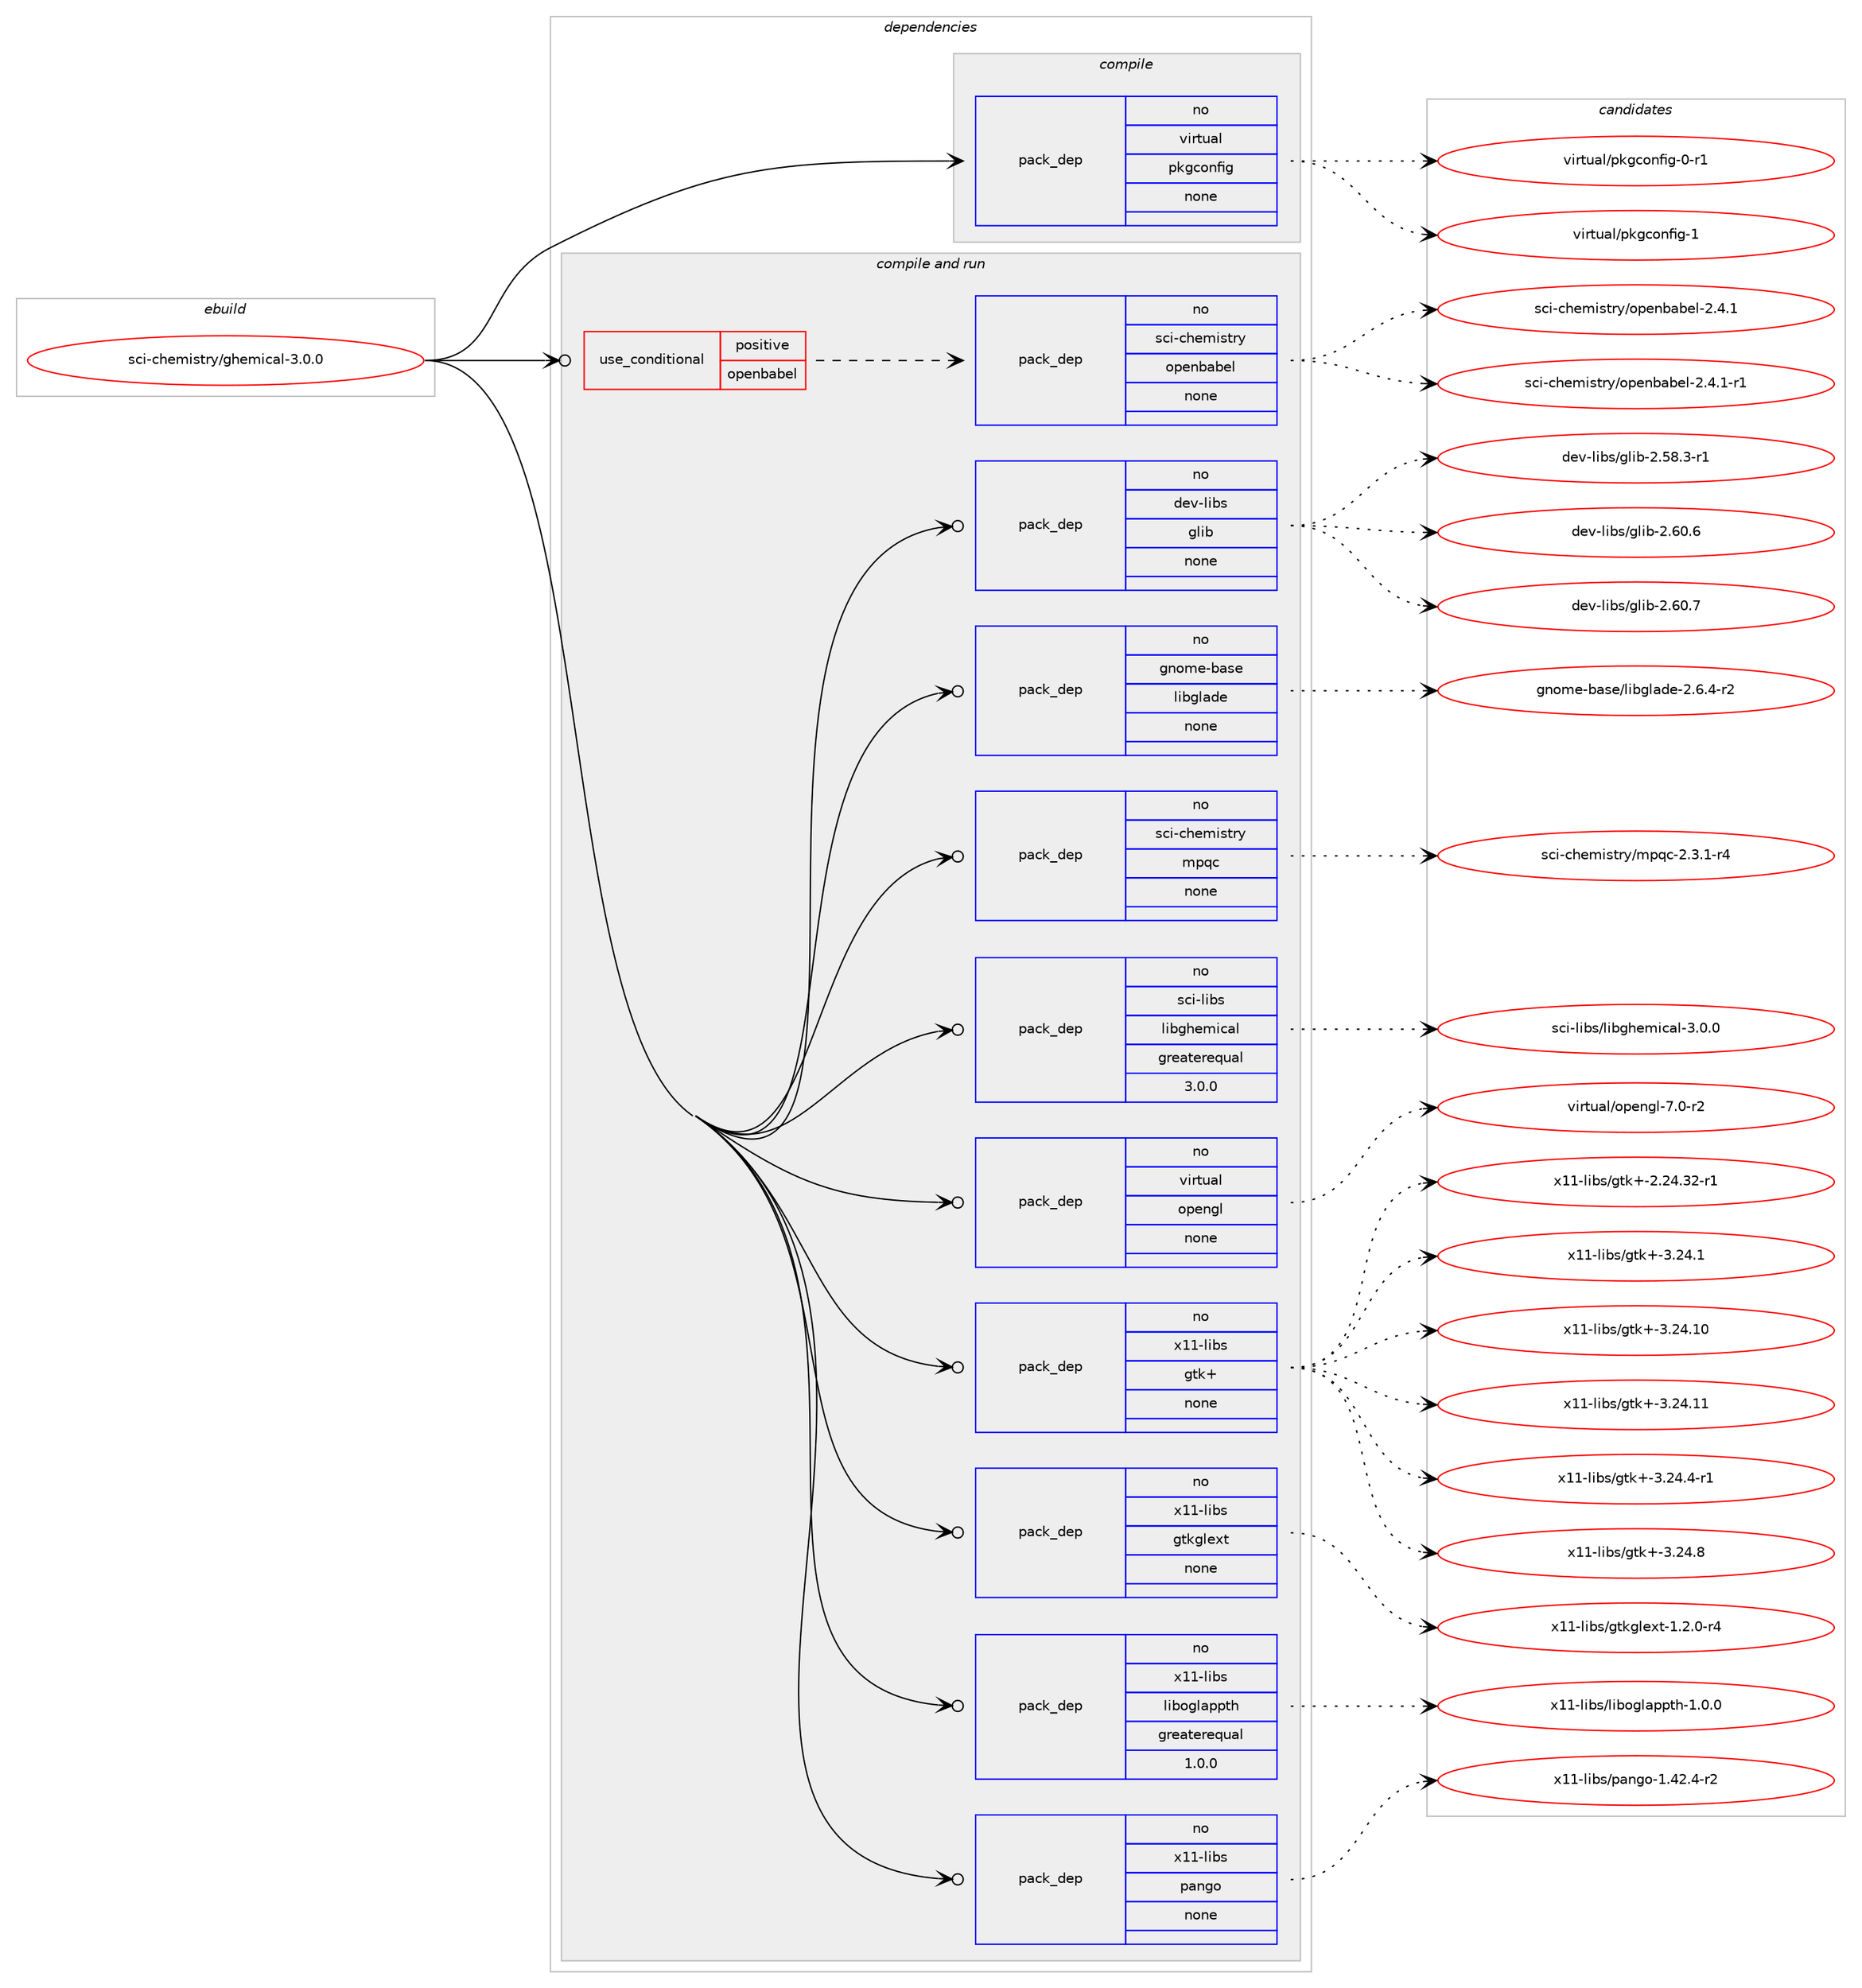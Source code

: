 digraph prolog {

# *************
# Graph options
# *************

newrank=true;
concentrate=true;
compound=true;
graph [rankdir=LR,fontname=Helvetica,fontsize=10,ranksep=1.5];#, ranksep=2.5, nodesep=0.2];
edge  [arrowhead=vee];
node  [fontname=Helvetica,fontsize=10];

# **********
# The ebuild
# **********

subgraph cluster_leftcol {
color=gray;
rank=same;
label=<<i>ebuild</i>>;
id [label="sci-chemistry/ghemical-3.0.0", color=red, width=4, href="../sci-chemistry/ghemical-3.0.0.svg"];
}

# ****************
# The dependencies
# ****************

subgraph cluster_midcol {
color=gray;
label=<<i>dependencies</i>>;
subgraph cluster_compile {
fillcolor="#eeeeee";
style=filled;
label=<<i>compile</i>>;
subgraph pack629515 {
dependency851455 [label=<<TABLE BORDER="0" CELLBORDER="1" CELLSPACING="0" CELLPADDING="4" WIDTH="220"><TR><TD ROWSPAN="6" CELLPADDING="30">pack_dep</TD></TR><TR><TD WIDTH="110">no</TD></TR><TR><TD>virtual</TD></TR><TR><TD>pkgconfig</TD></TR><TR><TD>none</TD></TR><TR><TD></TD></TR></TABLE>>, shape=none, color=blue];
}
id:e -> dependency851455:w [weight=20,style="solid",arrowhead="vee"];
}
subgraph cluster_compileandrun {
fillcolor="#eeeeee";
style=filled;
label=<<i>compile and run</i>>;
subgraph cond206903 {
dependency851456 [label=<<TABLE BORDER="0" CELLBORDER="1" CELLSPACING="0" CELLPADDING="4"><TR><TD ROWSPAN="3" CELLPADDING="10">use_conditional</TD></TR><TR><TD>positive</TD></TR><TR><TD>openbabel</TD></TR></TABLE>>, shape=none, color=red];
subgraph pack629516 {
dependency851457 [label=<<TABLE BORDER="0" CELLBORDER="1" CELLSPACING="0" CELLPADDING="4" WIDTH="220"><TR><TD ROWSPAN="6" CELLPADDING="30">pack_dep</TD></TR><TR><TD WIDTH="110">no</TD></TR><TR><TD>sci-chemistry</TD></TR><TR><TD>openbabel</TD></TR><TR><TD>none</TD></TR><TR><TD></TD></TR></TABLE>>, shape=none, color=blue];
}
dependency851456:e -> dependency851457:w [weight=20,style="dashed",arrowhead="vee"];
}
id:e -> dependency851456:w [weight=20,style="solid",arrowhead="odotvee"];
subgraph pack629517 {
dependency851458 [label=<<TABLE BORDER="0" CELLBORDER="1" CELLSPACING="0" CELLPADDING="4" WIDTH="220"><TR><TD ROWSPAN="6" CELLPADDING="30">pack_dep</TD></TR><TR><TD WIDTH="110">no</TD></TR><TR><TD>dev-libs</TD></TR><TR><TD>glib</TD></TR><TR><TD>none</TD></TR><TR><TD></TD></TR></TABLE>>, shape=none, color=blue];
}
id:e -> dependency851458:w [weight=20,style="solid",arrowhead="odotvee"];
subgraph pack629518 {
dependency851459 [label=<<TABLE BORDER="0" CELLBORDER="1" CELLSPACING="0" CELLPADDING="4" WIDTH="220"><TR><TD ROWSPAN="6" CELLPADDING="30">pack_dep</TD></TR><TR><TD WIDTH="110">no</TD></TR><TR><TD>gnome-base</TD></TR><TR><TD>libglade</TD></TR><TR><TD>none</TD></TR><TR><TD></TD></TR></TABLE>>, shape=none, color=blue];
}
id:e -> dependency851459:w [weight=20,style="solid",arrowhead="odotvee"];
subgraph pack629519 {
dependency851460 [label=<<TABLE BORDER="0" CELLBORDER="1" CELLSPACING="0" CELLPADDING="4" WIDTH="220"><TR><TD ROWSPAN="6" CELLPADDING="30">pack_dep</TD></TR><TR><TD WIDTH="110">no</TD></TR><TR><TD>sci-chemistry</TD></TR><TR><TD>mpqc</TD></TR><TR><TD>none</TD></TR><TR><TD></TD></TR></TABLE>>, shape=none, color=blue];
}
id:e -> dependency851460:w [weight=20,style="solid",arrowhead="odotvee"];
subgraph pack629520 {
dependency851461 [label=<<TABLE BORDER="0" CELLBORDER="1" CELLSPACING="0" CELLPADDING="4" WIDTH="220"><TR><TD ROWSPAN="6" CELLPADDING="30">pack_dep</TD></TR><TR><TD WIDTH="110">no</TD></TR><TR><TD>sci-libs</TD></TR><TR><TD>libghemical</TD></TR><TR><TD>greaterequal</TD></TR><TR><TD>3.0.0</TD></TR></TABLE>>, shape=none, color=blue];
}
id:e -> dependency851461:w [weight=20,style="solid",arrowhead="odotvee"];
subgraph pack629521 {
dependency851462 [label=<<TABLE BORDER="0" CELLBORDER="1" CELLSPACING="0" CELLPADDING="4" WIDTH="220"><TR><TD ROWSPAN="6" CELLPADDING="30">pack_dep</TD></TR><TR><TD WIDTH="110">no</TD></TR><TR><TD>virtual</TD></TR><TR><TD>opengl</TD></TR><TR><TD>none</TD></TR><TR><TD></TD></TR></TABLE>>, shape=none, color=blue];
}
id:e -> dependency851462:w [weight=20,style="solid",arrowhead="odotvee"];
subgraph pack629522 {
dependency851463 [label=<<TABLE BORDER="0" CELLBORDER="1" CELLSPACING="0" CELLPADDING="4" WIDTH="220"><TR><TD ROWSPAN="6" CELLPADDING="30">pack_dep</TD></TR><TR><TD WIDTH="110">no</TD></TR><TR><TD>x11-libs</TD></TR><TR><TD>gtk+</TD></TR><TR><TD>none</TD></TR><TR><TD></TD></TR></TABLE>>, shape=none, color=blue];
}
id:e -> dependency851463:w [weight=20,style="solid",arrowhead="odotvee"];
subgraph pack629523 {
dependency851464 [label=<<TABLE BORDER="0" CELLBORDER="1" CELLSPACING="0" CELLPADDING="4" WIDTH="220"><TR><TD ROWSPAN="6" CELLPADDING="30">pack_dep</TD></TR><TR><TD WIDTH="110">no</TD></TR><TR><TD>x11-libs</TD></TR><TR><TD>gtkglext</TD></TR><TR><TD>none</TD></TR><TR><TD></TD></TR></TABLE>>, shape=none, color=blue];
}
id:e -> dependency851464:w [weight=20,style="solid",arrowhead="odotvee"];
subgraph pack629524 {
dependency851465 [label=<<TABLE BORDER="0" CELLBORDER="1" CELLSPACING="0" CELLPADDING="4" WIDTH="220"><TR><TD ROWSPAN="6" CELLPADDING="30">pack_dep</TD></TR><TR><TD WIDTH="110">no</TD></TR><TR><TD>x11-libs</TD></TR><TR><TD>liboglappth</TD></TR><TR><TD>greaterequal</TD></TR><TR><TD>1.0.0</TD></TR></TABLE>>, shape=none, color=blue];
}
id:e -> dependency851465:w [weight=20,style="solid",arrowhead="odotvee"];
subgraph pack629525 {
dependency851466 [label=<<TABLE BORDER="0" CELLBORDER="1" CELLSPACING="0" CELLPADDING="4" WIDTH="220"><TR><TD ROWSPAN="6" CELLPADDING="30">pack_dep</TD></TR><TR><TD WIDTH="110">no</TD></TR><TR><TD>x11-libs</TD></TR><TR><TD>pango</TD></TR><TR><TD>none</TD></TR><TR><TD></TD></TR></TABLE>>, shape=none, color=blue];
}
id:e -> dependency851466:w [weight=20,style="solid",arrowhead="odotvee"];
}
subgraph cluster_run {
fillcolor="#eeeeee";
style=filled;
label=<<i>run</i>>;
}
}

# **************
# The candidates
# **************

subgraph cluster_choices {
rank=same;
color=gray;
label=<<i>candidates</i>>;

subgraph choice629515 {
color=black;
nodesep=1;
choice11810511411611797108471121071039911111010210510345484511449 [label="virtual/pkgconfig-0-r1", color=red, width=4,href="../virtual/pkgconfig-0-r1.svg"];
choice1181051141161179710847112107103991111101021051034549 [label="virtual/pkgconfig-1", color=red, width=4,href="../virtual/pkgconfig-1.svg"];
dependency851455:e -> choice11810511411611797108471121071039911111010210510345484511449:w [style=dotted,weight="100"];
dependency851455:e -> choice1181051141161179710847112107103991111101021051034549:w [style=dotted,weight="100"];
}
subgraph choice629516 {
color=black;
nodesep=1;
choice11599105459910410110910511511611412147111112101110989798101108455046524649 [label="sci-chemistry/openbabel-2.4.1", color=red, width=4,href="../sci-chemistry/openbabel-2.4.1.svg"];
choice115991054599104101109105115116114121471111121011109897981011084550465246494511449 [label="sci-chemistry/openbabel-2.4.1-r1", color=red, width=4,href="../sci-chemistry/openbabel-2.4.1-r1.svg"];
dependency851457:e -> choice11599105459910410110910511511611412147111112101110989798101108455046524649:w [style=dotted,weight="100"];
dependency851457:e -> choice115991054599104101109105115116114121471111121011109897981011084550465246494511449:w [style=dotted,weight="100"];
}
subgraph choice629517 {
color=black;
nodesep=1;
choice10010111845108105981154710310810598455046535646514511449 [label="dev-libs/glib-2.58.3-r1", color=red, width=4,href="../dev-libs/glib-2.58.3-r1.svg"];
choice1001011184510810598115471031081059845504654484654 [label="dev-libs/glib-2.60.6", color=red, width=4,href="../dev-libs/glib-2.60.6.svg"];
choice1001011184510810598115471031081059845504654484655 [label="dev-libs/glib-2.60.7", color=red, width=4,href="../dev-libs/glib-2.60.7.svg"];
dependency851458:e -> choice10010111845108105981154710310810598455046535646514511449:w [style=dotted,weight="100"];
dependency851458:e -> choice1001011184510810598115471031081059845504654484654:w [style=dotted,weight="100"];
dependency851458:e -> choice1001011184510810598115471031081059845504654484655:w [style=dotted,weight="100"];
}
subgraph choice629518 {
color=black;
nodesep=1;
choice1031101111091014598971151014710810598103108971001014550465446524511450 [label="gnome-base/libglade-2.6.4-r2", color=red, width=4,href="../gnome-base/libglade-2.6.4-r2.svg"];
dependency851459:e -> choice1031101111091014598971151014710810598103108971001014550465446524511450:w [style=dotted,weight="100"];
}
subgraph choice629519 {
color=black;
nodesep=1;
choice11599105459910410110910511511611412147109112113994550465146494511452 [label="sci-chemistry/mpqc-2.3.1-r4", color=red, width=4,href="../sci-chemistry/mpqc-2.3.1-r4.svg"];
dependency851460:e -> choice11599105459910410110910511511611412147109112113994550465146494511452:w [style=dotted,weight="100"];
}
subgraph choice629520 {
color=black;
nodesep=1;
choice11599105451081059811547108105981031041011091059997108455146484648 [label="sci-libs/libghemical-3.0.0", color=red, width=4,href="../sci-libs/libghemical-3.0.0.svg"];
dependency851461:e -> choice11599105451081059811547108105981031041011091059997108455146484648:w [style=dotted,weight="100"];
}
subgraph choice629521 {
color=black;
nodesep=1;
choice1181051141161179710847111112101110103108455546484511450 [label="virtual/opengl-7.0-r2", color=red, width=4,href="../virtual/opengl-7.0-r2.svg"];
dependency851462:e -> choice1181051141161179710847111112101110103108455546484511450:w [style=dotted,weight="100"];
}
subgraph choice629522 {
color=black;
nodesep=1;
choice12049494510810598115471031161074345504650524651504511449 [label="x11-libs/gtk+-2.24.32-r1", color=red, width=4,href="../x11-libs/gtk+-2.24.32-r1.svg"];
choice12049494510810598115471031161074345514650524649 [label="x11-libs/gtk+-3.24.1", color=red, width=4,href="../x11-libs/gtk+-3.24.1.svg"];
choice1204949451081059811547103116107434551465052464948 [label="x11-libs/gtk+-3.24.10", color=red, width=4,href="../x11-libs/gtk+-3.24.10.svg"];
choice1204949451081059811547103116107434551465052464949 [label="x11-libs/gtk+-3.24.11", color=red, width=4,href="../x11-libs/gtk+-3.24.11.svg"];
choice120494945108105981154710311610743455146505246524511449 [label="x11-libs/gtk+-3.24.4-r1", color=red, width=4,href="../x11-libs/gtk+-3.24.4-r1.svg"];
choice12049494510810598115471031161074345514650524656 [label="x11-libs/gtk+-3.24.8", color=red, width=4,href="../x11-libs/gtk+-3.24.8.svg"];
dependency851463:e -> choice12049494510810598115471031161074345504650524651504511449:w [style=dotted,weight="100"];
dependency851463:e -> choice12049494510810598115471031161074345514650524649:w [style=dotted,weight="100"];
dependency851463:e -> choice1204949451081059811547103116107434551465052464948:w [style=dotted,weight="100"];
dependency851463:e -> choice1204949451081059811547103116107434551465052464949:w [style=dotted,weight="100"];
dependency851463:e -> choice120494945108105981154710311610743455146505246524511449:w [style=dotted,weight="100"];
dependency851463:e -> choice12049494510810598115471031161074345514650524656:w [style=dotted,weight="100"];
}
subgraph choice629523 {
color=black;
nodesep=1;
choice12049494510810598115471031161071031081011201164549465046484511452 [label="x11-libs/gtkglext-1.2.0-r4", color=red, width=4,href="../x11-libs/gtkglext-1.2.0-r4.svg"];
dependency851464:e -> choice12049494510810598115471031161071031081011201164549465046484511452:w [style=dotted,weight="100"];
}
subgraph choice629524 {
color=black;
nodesep=1;
choice12049494510810598115471081059811110310897112112116104454946484648 [label="x11-libs/liboglappth-1.0.0", color=red, width=4,href="../x11-libs/liboglappth-1.0.0.svg"];
dependency851465:e -> choice12049494510810598115471081059811110310897112112116104454946484648:w [style=dotted,weight="100"];
}
subgraph choice629525 {
color=black;
nodesep=1;
choice120494945108105981154711297110103111454946525046524511450 [label="x11-libs/pango-1.42.4-r2", color=red, width=4,href="../x11-libs/pango-1.42.4-r2.svg"];
dependency851466:e -> choice120494945108105981154711297110103111454946525046524511450:w [style=dotted,weight="100"];
}
}

}
